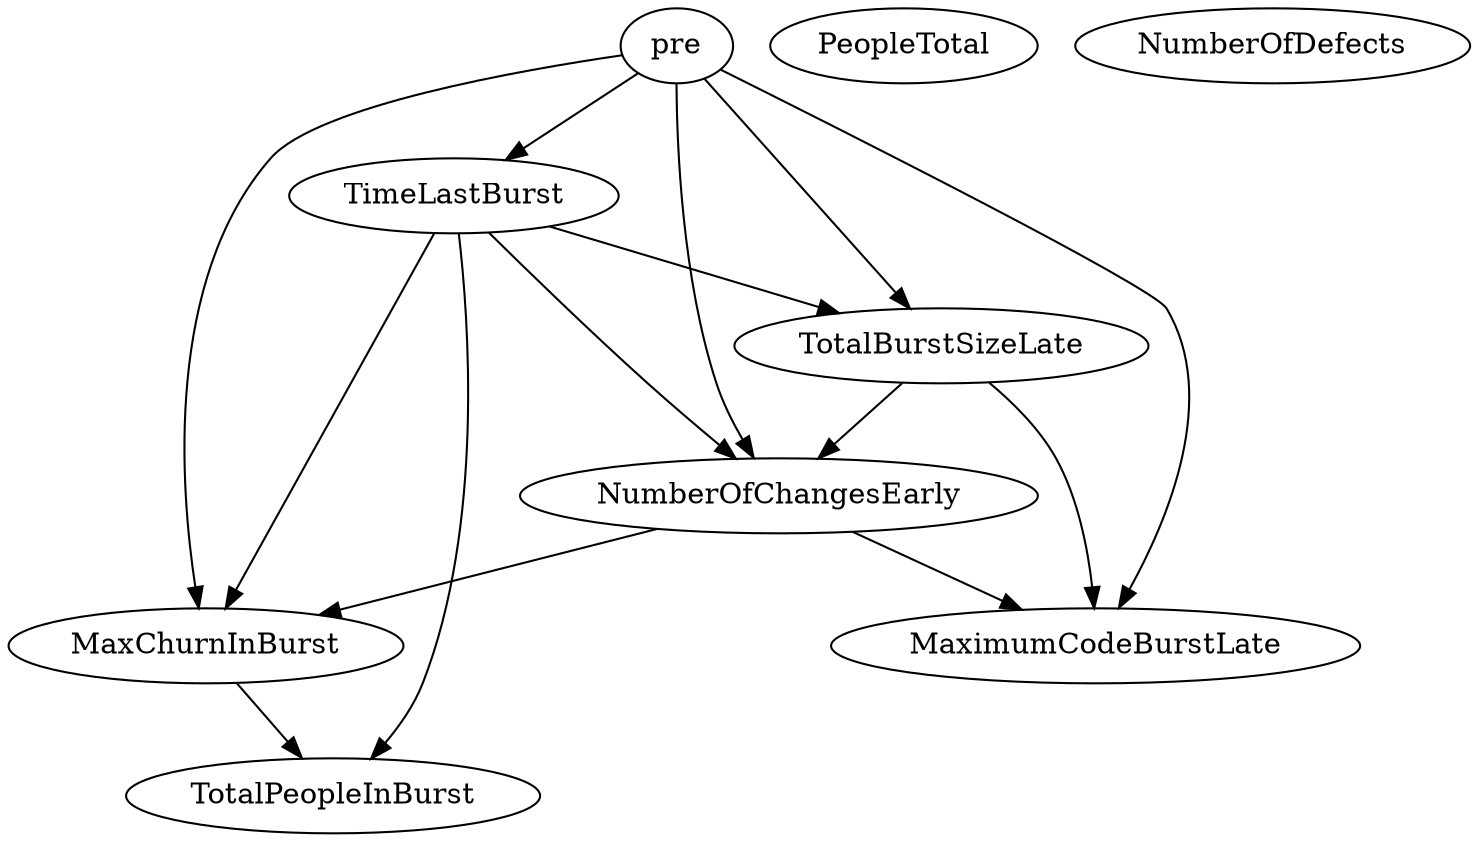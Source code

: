 digraph {
   NumberOfChangesEarly;
   PeopleTotal;
   NumberOfDefects;
   pre;
   TotalPeopleInBurst;
   MaxChurnInBurst;
   TimeLastBurst;
   MaximumCodeBurstLate;
   TotalBurstSizeLate;
   NumberOfChangesEarly -> MaxChurnInBurst;
   NumberOfChangesEarly -> MaximumCodeBurstLate;
   pre -> NumberOfChangesEarly;
   pre -> MaxChurnInBurst;
   pre -> TimeLastBurst;
   pre -> MaximumCodeBurstLate;
   pre -> TotalBurstSizeLate;
   MaxChurnInBurst -> TotalPeopleInBurst;
   TimeLastBurst -> NumberOfChangesEarly;
   TimeLastBurst -> TotalPeopleInBurst;
   TimeLastBurst -> MaxChurnInBurst;
   TimeLastBurst -> TotalBurstSizeLate;
   TotalBurstSizeLate -> NumberOfChangesEarly;
   TotalBurstSizeLate -> MaximumCodeBurstLate;
}
